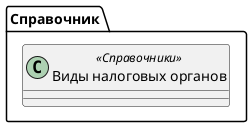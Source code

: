 ﻿@startuml ВидыНалоговыхОрганов
'!include templates.wsd
'..\include templates.wsd
class Справочник.ВидыНалоговыхОрганов as "Виды налоговых органов" <<Справочники>>
{
}
@enduml
